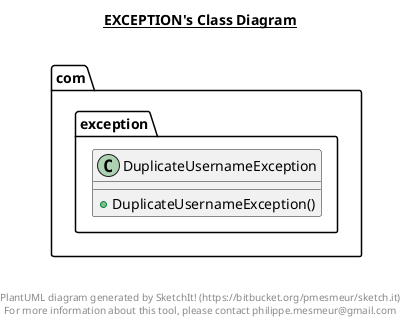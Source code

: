 @startuml

title __EXCEPTION's Class Diagram__\n

  namespace com.exception {
    class com.exception.DuplicateUsernameException {
        + DuplicateUsernameException()
    }
  }
  



right footer


PlantUML diagram generated by SketchIt! (https://bitbucket.org/pmesmeur/sketch.it)
For more information about this tool, please contact philippe.mesmeur@gmail.com
endfooter

@enduml
